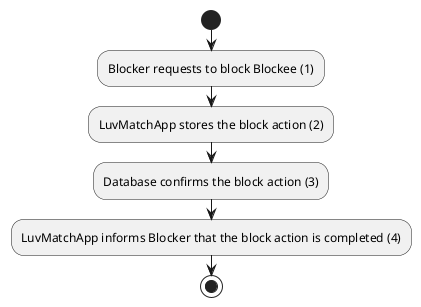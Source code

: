 @startuml
start
:Blocker requests to block Blockee (1);
:LuvMatchApp stores the block action (2);
:Database confirms the block action (3);
:LuvMatchApp informs Blocker that the block action is completed (4);
stop
@enduml
